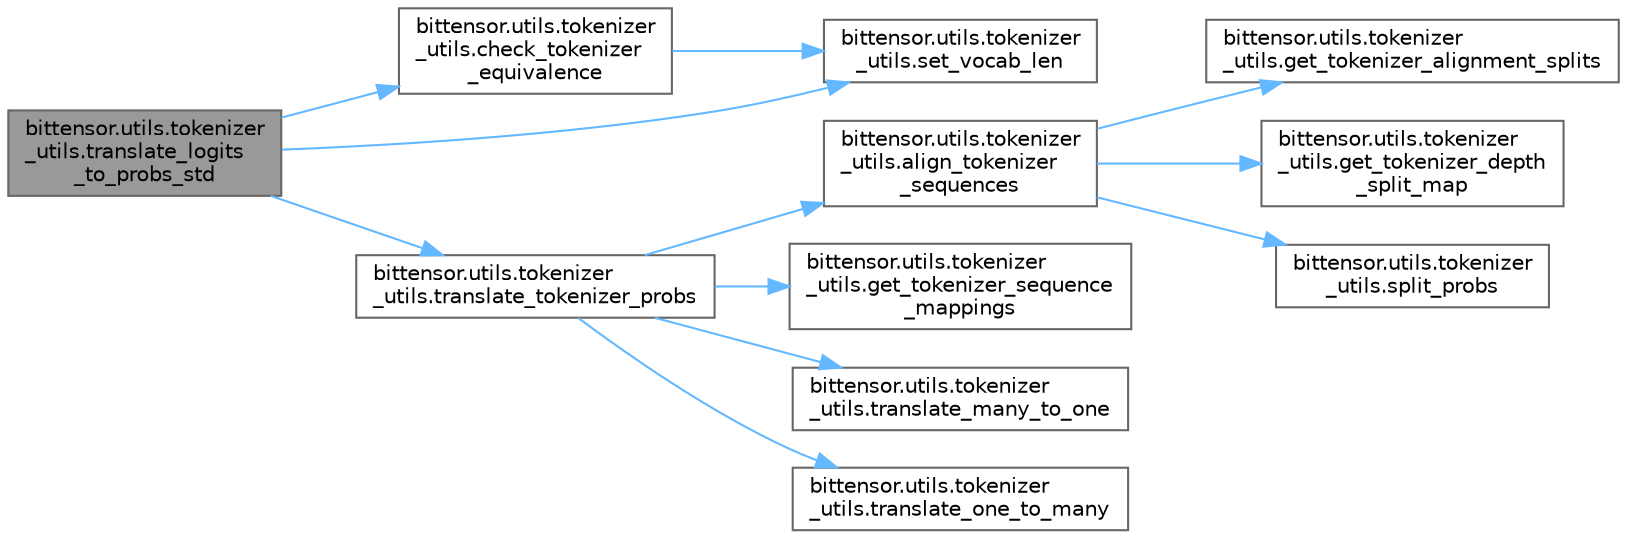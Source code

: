 digraph "bittensor.utils.tokenizer_utils.translate_logits_to_probs_std"
{
 // LATEX_PDF_SIZE
  bgcolor="transparent";
  edge [fontname=Helvetica,fontsize=10,labelfontname=Helvetica,labelfontsize=10];
  node [fontname=Helvetica,fontsize=10,shape=box,height=0.2,width=0.4];
  rankdir="LR";
  Node1 [label="bittensor.utils.tokenizer\l_utils.translate_logits\l_to_probs_std",height=0.2,width=0.4,color="gray40", fillcolor="grey60", style="filled", fontcolor="black",tooltip=" "];
  Node1 -> Node2 [color="steelblue1",style="solid"];
  Node2 [label="bittensor.utils.tokenizer\l_utils.check_tokenizer\l_equivalence",height=0.2,width=0.4,color="grey40", fillcolor="white", style="filled",URL="$namespacebittensor_1_1utils_1_1tokenizer__utils.html#a54a25644b9cfa6b662c66e0707692a72",tooltip=" "];
  Node2 -> Node3 [color="steelblue1",style="solid"];
  Node3 [label="bittensor.utils.tokenizer\l_utils.set_vocab_len",height=0.2,width=0.4,color="grey40", fillcolor="white", style="filled",URL="$namespacebittensor_1_1utils_1_1tokenizer__utils.html#aef7aceb6bc8b3ad0d08f7fed25c876d8",tooltip=" "];
  Node1 -> Node3 [color="steelblue1",style="solid"];
  Node1 -> Node4 [color="steelblue1",style="solid"];
  Node4 [label="bittensor.utils.tokenizer\l_utils.translate_tokenizer_probs",height=0.2,width=0.4,color="grey40", fillcolor="white", style="filled",URL="$namespacebittensor_1_1utils_1_1tokenizer__utils.html#ac2ac0a649cfc204c56ad13913288a4f4",tooltip=" "];
  Node4 -> Node5 [color="steelblue1",style="solid"];
  Node5 [label="bittensor.utils.tokenizer\l_utils.align_tokenizer\l_sequences",height=0.2,width=0.4,color="grey40", fillcolor="white", style="filled",URL="$namespacebittensor_1_1utils_1_1tokenizer__utils.html#a8a5ed01b4d5f6883475c9db9f896edbe",tooltip=" "];
  Node5 -> Node6 [color="steelblue1",style="solid"];
  Node6 [label="bittensor.utils.tokenizer\l_utils.get_tokenizer_alignment_splits",height=0.2,width=0.4,color="grey40", fillcolor="white", style="filled",URL="$namespacebittensor_1_1utils_1_1tokenizer__utils.html#a31406026136d3c9b3ec5469bd1e0c0f7",tooltip=" "];
  Node5 -> Node7 [color="steelblue1",style="solid"];
  Node7 [label="bittensor.utils.tokenizer\l_utils.get_tokenizer_depth\l_split_map",height=0.2,width=0.4,color="grey40", fillcolor="white", style="filled",URL="$namespacebittensor_1_1utils_1_1tokenizer__utils.html#af76d2962aae10ddc4826d5f349fd9051",tooltip=" "];
  Node5 -> Node8 [color="steelblue1",style="solid"];
  Node8 [label="bittensor.utils.tokenizer\l_utils.split_probs",height=0.2,width=0.4,color="grey40", fillcolor="white", style="filled",URL="$namespacebittensor_1_1utils_1_1tokenizer__utils.html#af3a7513c8021247073b9f0f68d3e751a",tooltip=" "];
  Node4 -> Node9 [color="steelblue1",style="solid"];
  Node9 [label="bittensor.utils.tokenizer\l_utils.get_tokenizer_sequence\l_mappings",height=0.2,width=0.4,color="grey40", fillcolor="white", style="filled",URL="$namespacebittensor_1_1utils_1_1tokenizer__utils.html#a80673928d5022558ece6eb5cdc9e12be",tooltip=" "];
  Node4 -> Node10 [color="steelblue1",style="solid"];
  Node10 [label="bittensor.utils.tokenizer\l_utils.translate_many_to_one",height=0.2,width=0.4,color="grey40", fillcolor="white", style="filled",URL="$namespacebittensor_1_1utils_1_1tokenizer__utils.html#aacc9d76a7e49b18c20a5b44beafb8306",tooltip=" "];
  Node4 -> Node11 [color="steelblue1",style="solid"];
  Node11 [label="bittensor.utils.tokenizer\l_utils.translate_one_to_many",height=0.2,width=0.4,color="grey40", fillcolor="white", style="filled",URL="$namespacebittensor_1_1utils_1_1tokenizer__utils.html#a127face1324f46e879f92ee881771d90",tooltip=" "];
}

